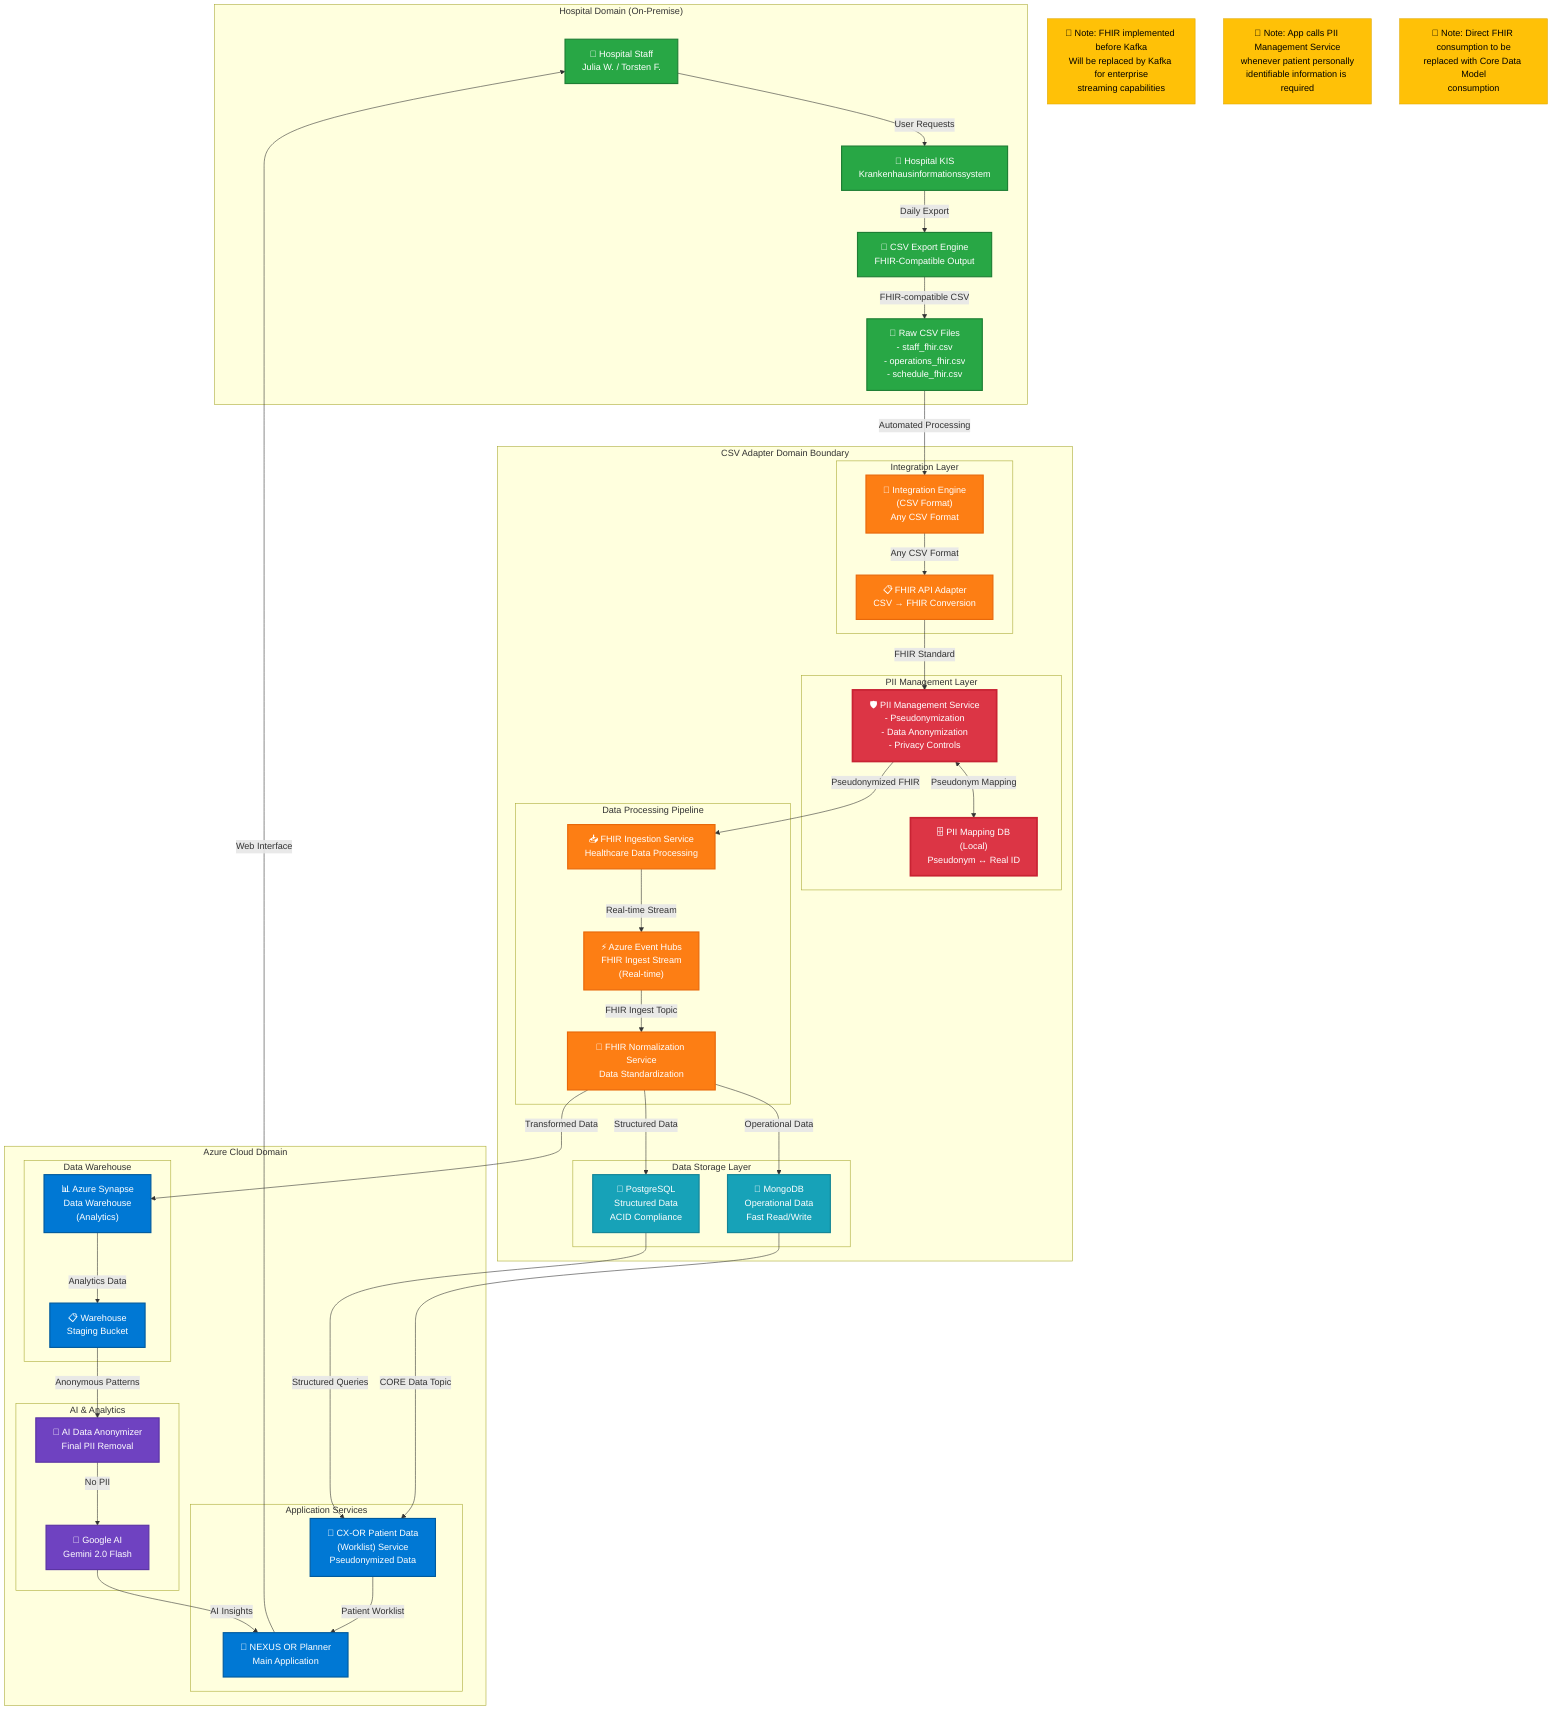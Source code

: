 graph TB
    %% Hospital Domain
    subgraph "Hospital Domain (On-Premise)"
        USER["👤 Hospital Staff<br/>Julia W. / Torsten F."]
        KIS["🏥 Hospital KIS<br/>Krankenhausinformationssystem"]
        EXPORT["📄 CSV Export Engine<br/>FHIR-Compatible Output"]
        CSV_FILES["📁 Raw CSV Files<br/>- staff_fhir.csv<br/>- operations_fhir.csv<br/>- schedule_fhir.csv"]
    end

    %% CSV Adapter Domain (Following Caresyntax Pattern)
    subgraph "CSV Adapter Domain Boundary"
        subgraph "Integration Layer"
            INTEGRATION["🔌 Integration Engine<br/>(CSV Format)<br/>Any CSV Format"]
            FHIR_API["📋 FHIR API Adapter<br/>CSV → FHIR Conversion"]
        end
        
        subgraph "PII Management Layer"
            PII_SERVICE["🛡️ PII Management Service<br/>- Pseudonymization<br/>- Data Anonymization<br/>- Privacy Controls"]
            PII_DB["🗄️ PII Mapping DB<br/>(Local)<br/>Pseudonym ↔ Real ID"]
        end
        
        subgraph "Data Processing Pipeline"
            FHIR_INGESTION["📥 FHIR Ingestion Service<br/>Healthcare Data Processing"]
            KINESIS_STREAM["⚡ Azure Event Hubs<br/>FHIR Ingest Stream<br/>(Real-time)"]
            FHIR_NORMALIZE["🔄 FHIR Normalization Service<br/>Data Standardization"]
        end
        
        subgraph "Data Storage Layer"
            MONGO["🍃 MongoDB<br/>Operational Data<br/>Fast Read/Write"]
            POSTGRES["🐘 PostgreSQL<br/>Structured Data<br/>ACID Compliance"]
        end
    end

    %% Azure Cloud Domain
    subgraph "Azure Cloud Domain"
        subgraph "Data Warehouse"
            SYNAPSE["📊 Azure Synapse<br/>Data Warehouse<br/>(Analytics)"]
            WAREHOUSE_STAGING["📋 Warehouse<br/>Staging Bucket"]
        end
        
        subgraph "Application Services"
            OR_SERVICE["🏥 CX-OR Patient Data<br/>(Worklist) Service<br/>Pseudonymized Data"]
            NEXUS_APP["🚀 NEXUS OR Planner<br/>Main Application"]
        end
        
        subgraph "AI & Analytics"
            AI_ANONYMIZER["🤖 AI Data Anonymizer<br/>Final PII Removal"]
            GOOGLE_AI["🧠 Google AI<br/>Gemini 2.0 Flash"]
        end
    end

    %% Data Flow Connections
    USER -->|"User Requests"| KIS
    KIS -->|"Daily Export"| EXPORT
    EXPORT -->|"FHIR-compatible CSV"| CSV_FILES
    
    CSV_FILES -->|"Automated Processing"| INTEGRATION
    INTEGRATION -->|"Any CSV Format"| FHIR_API
    FHIR_API -->|"FHIR Standard"| PII_SERVICE
    
    PII_SERVICE <-->|"Pseudonym Mapping"| PII_DB
    PII_SERVICE -->|"Pseudonymized FHIR"| FHIR_INGESTION
    
    FHIR_INGESTION -->|"Real-time Stream"| KINESIS_STREAM
    KINESIS_STREAM -->|"FHIR Ingest Topic"| FHIR_NORMALIZE
    
    FHIR_NORMALIZE -->|"Operational Data"| MONGO
    FHIR_NORMALIZE -->|"Structured Data"| POSTGRES
    FHIR_NORMALIZE -->|"Transformed Data"| SYNAPSE
    
    MONGO -->|"CORE Data Topic"| OR_SERVICE
    POSTGRES -->|"Structured Queries"| OR_SERVICE
    OR_SERVICE -->|"Patient Worklist"| NEXUS_APP
    
    SYNAPSE -->|"Analytics Data"| WAREHOUSE_STAGING
    WAREHOUSE_STAGING -->|"Anonymous Patterns"| AI_ANONYMIZER
    AI_ANONYMIZER -->|"No PII"| GOOGLE_AI
    
    GOOGLE_AI -->|"AI Insights"| NEXUS_APP
    NEXUS_APP -->|"Web Interface"| USER

    %% Notes
    NOTE1["📝 Note: FHIR implemented before Kafka<br/>Will be replaced by Kafka for enterprise<br/>streaming capabilities"]
    NOTE2["📝 Note: App calls PII Management Service<br/>whenever patient personally<br/>identifiable information is required"]
    NOTE3["📝 Note: Direct FHIR consumption to be<br/>replaced with Core Data Model<br/>consumption"]

    %% Styling
    classDef hospital fill:#28a745,stroke:#1e7e34,stroke-width:2px,color:#fff
    classDef adapter fill:#fd7e14,stroke:#e8680a,stroke-width:2px,color:#fff
    classDef pii fill:#dc3545,stroke:#c82333,stroke-width:3px,color:#fff
    classDef azure fill:#0078d4,stroke:#005a9e,stroke-width:2px,color:#fff
    classDef ai fill:#6f42c1,stroke:#5a32a3,stroke-width:2px,color:#fff
    classDef data fill:#17a2b8,stroke:#138496,stroke-width:2px,color:#fff
    classDef notes fill:#ffc107,stroke:#e0a800,stroke-width:1px,color:#000
    
    class USER,KIS,EXPORT,CSV_FILES hospital
    class INTEGRATION,FHIR_API,FHIR_INGESTION,KINESIS_STREAM,FHIR_NORMALIZE adapter
    class PII_SERVICE,PII_DB pii
    class SYNAPSE,WAREHOUSE_STAGING,OR_SERVICE,NEXUS_APP azure
    class AI_ANONYMIZER,GOOGLE_AI ai
    class MONGO,POSTGRES data
    class NOTE1,NOTE2,NOTE3 notes